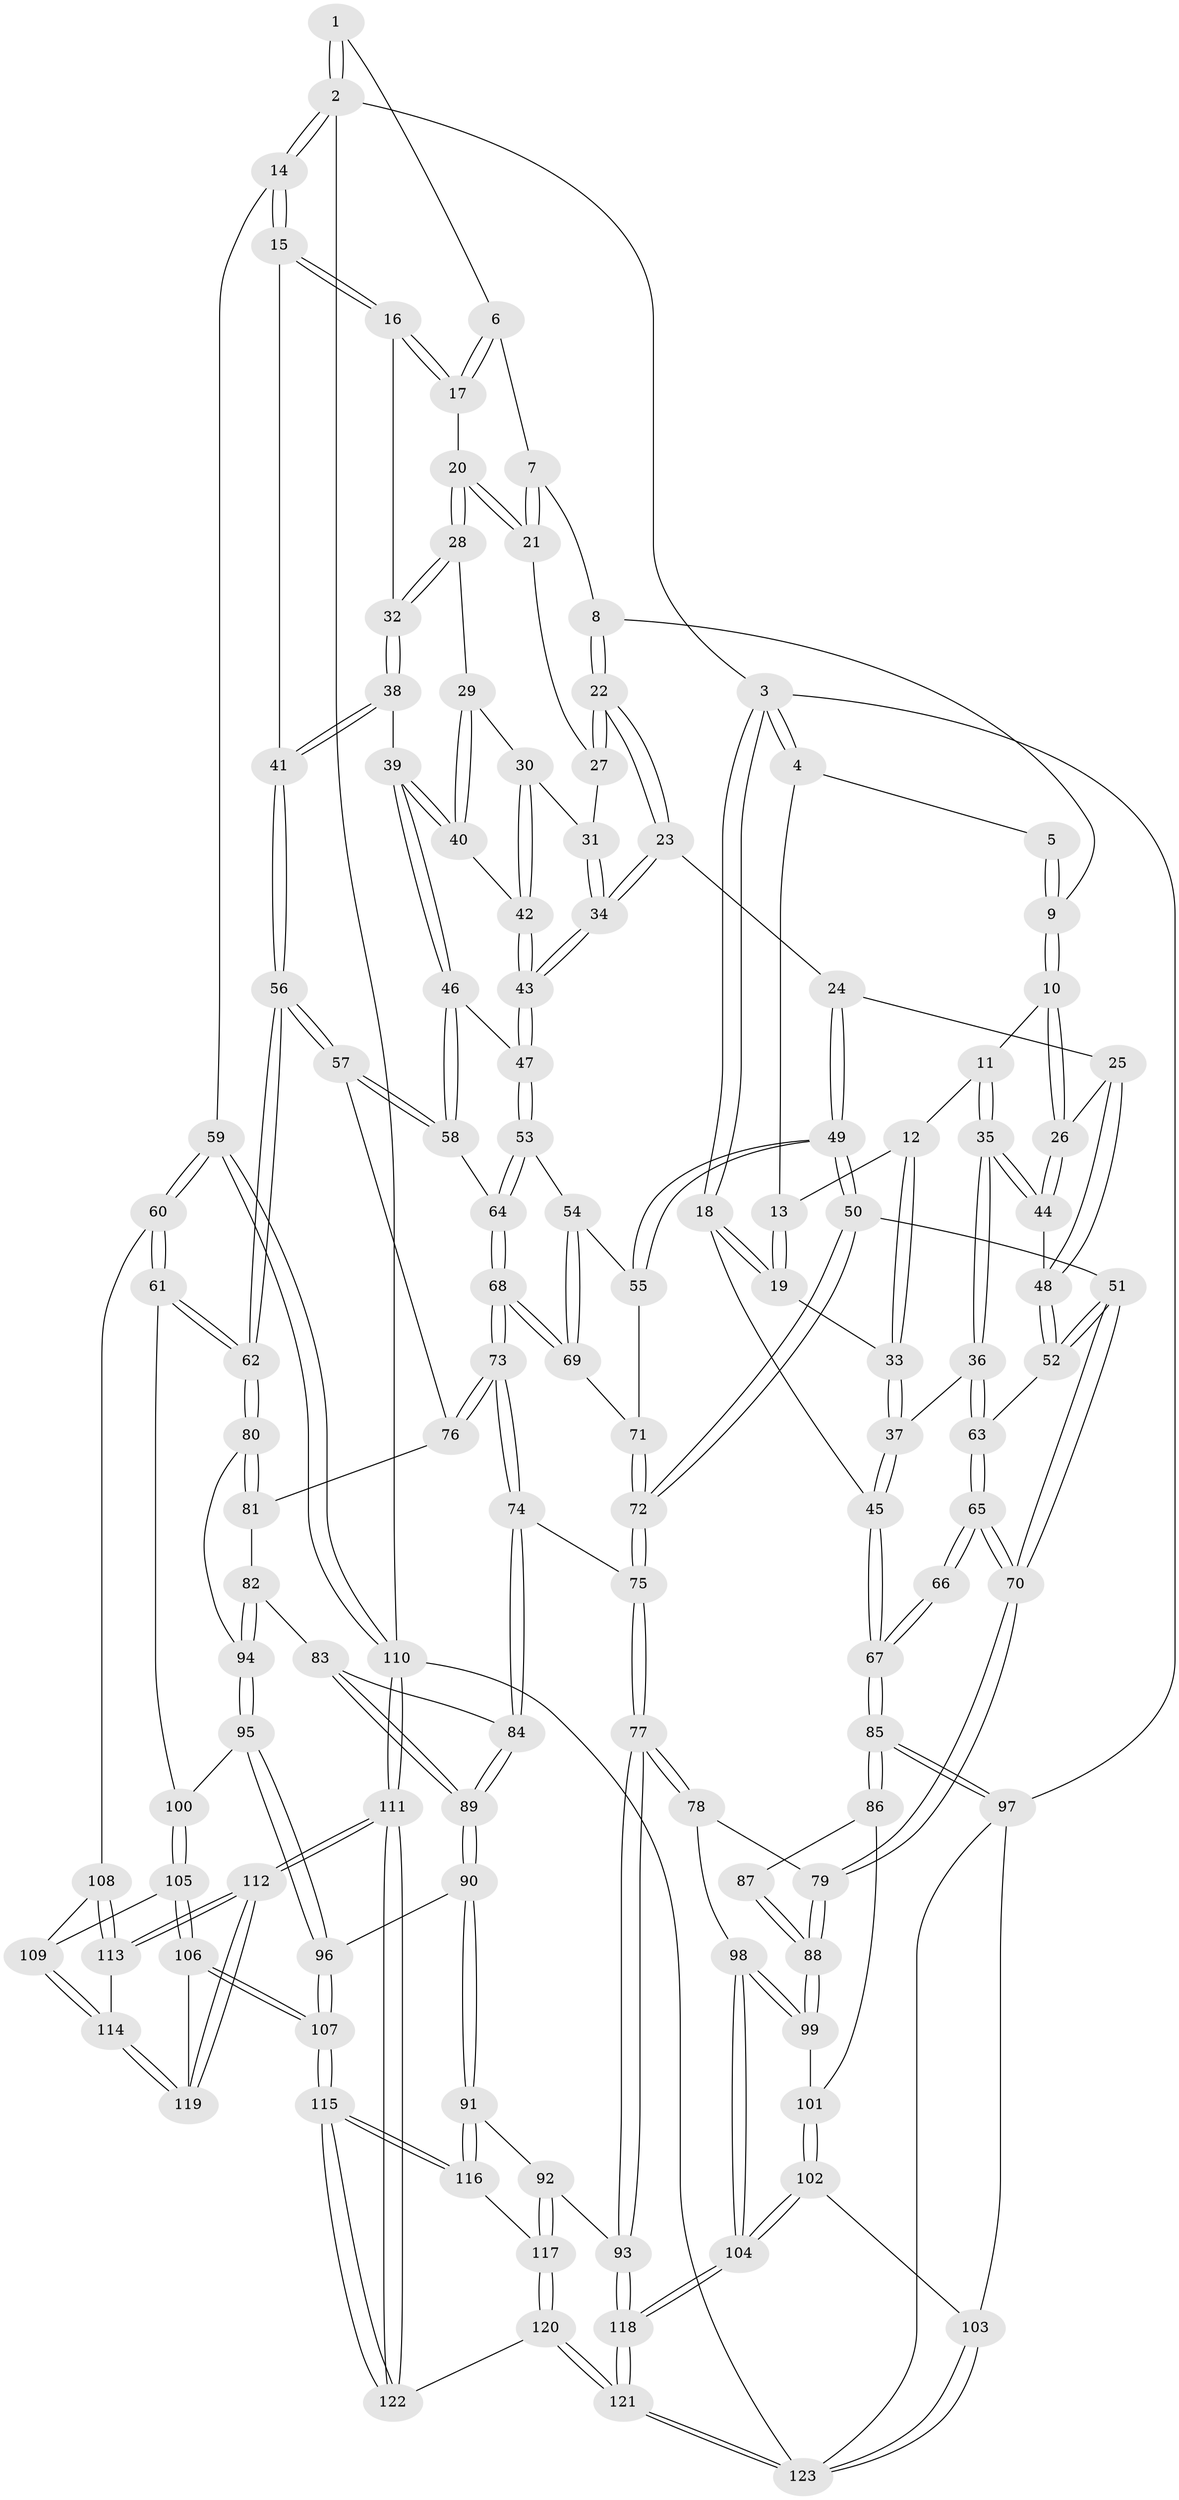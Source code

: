 // Generated by graph-tools (version 1.1) at 2025/11/02/27/25 16:11:54]
// undirected, 123 vertices, 304 edges
graph export_dot {
graph [start="1"]
  node [color=gray90,style=filled];
  1 [pos="+0.7264807592668686+0"];
  2 [pos="+1+0"];
  3 [pos="+0+0"];
  4 [pos="+0.2126123570731121+0"];
  5 [pos="+0.31365013146905113+0"];
  6 [pos="+0.723834648223956+0"];
  7 [pos="+0.6845282661826818+0.022943937476610242"];
  8 [pos="+0.51828065427506+0.10244616287565979"];
  9 [pos="+0.4649628493450941+0.08843454952010635"];
  10 [pos="+0.37233869787931845+0.18355187516702026"];
  11 [pos="+0.25216569984799597+0.13698866795830011"];
  12 [pos="+0.23081331917677303+0.11476658871237827"];
  13 [pos="+0.2017647225012083+0"];
  14 [pos="+1+0.10731686218823144"];
  15 [pos="+1+0.14655540900546404"];
  16 [pos="+0.9547099961891488+0.12912616553221154"];
  17 [pos="+0.9243449567325255+0.11028952366252767"];
  18 [pos="+0+0.21562447218401706"];
  19 [pos="+0+0.19491637939984788"];
  20 [pos="+0.7223834349423127+0.13758051437731128"];
  21 [pos="+0.710081966403336+0.11780417228726936"];
  22 [pos="+0.5512342896991123+0.21277674749122175"];
  23 [pos="+0.5372070414676214+0.29276091860737324"];
  24 [pos="+0.5158373783494012+0.29742918959289566"];
  25 [pos="+0.4552962527672175+0.2971130965991489"];
  26 [pos="+0.3822003289633369+0.2175977054995451"];
  27 [pos="+0.6171384774848317+0.18974215336623002"];
  28 [pos="+0.7354209139336702+0.17601125214843388"];
  29 [pos="+0.7344032852206372+0.17910951821087448"];
  30 [pos="+0.6875045195994085+0.22938104068899"];
  31 [pos="+0.6456269054396314+0.23132088635511325"];
  32 [pos="+0.8319123236208271+0.2111859854055603"];
  33 [pos="+0.0964923700354527+0.2245722924243062"];
  34 [pos="+0.5452724561263714+0.29732369752449433"];
  35 [pos="+0.22865312206713279+0.3507758290512477"];
  36 [pos="+0.2144480725297643+0.366613287282284"];
  37 [pos="+0.16565062108867284+0.35074521807499065"];
  38 [pos="+0.8527255209655202+0.320885413786547"];
  39 [pos="+0.7782530701878679+0.3347912679286088"];
  40 [pos="+0.7569538026136226+0.31038014912710366"];
  41 [pos="+0.876216756412898+0.3313971859247964"];
  42 [pos="+0.6673481516021067+0.2974127874693325"];
  43 [pos="+0.6003333915578694+0.3416721784008958"];
  44 [pos="+0.27111119199417627+0.3329589849602249"];
  45 [pos="+0+0.4899692892876109"];
  46 [pos="+0.765982417145724+0.35543412200278884"];
  47 [pos="+0.6011588421380271+0.3437364433887281"];
  48 [pos="+0.41541891530288066+0.3531075725108001"];
  49 [pos="+0.49003649748847294+0.4625961758594689"];
  50 [pos="+0.4178341298895404+0.5097403139343676"];
  51 [pos="+0.41120737637111326+0.5080282721420877"];
  52 [pos="+0.40924116295345303+0.39173136311804135"];
  53 [pos="+0.612133442719977+0.39352238040720566"];
  54 [pos="+0.5929234417105219+0.42974602145466995"];
  55 [pos="+0.5179829445641794+0.45661076685125435"];
  56 [pos="+0.9666648974528492+0.5513302710628035"];
  57 [pos="+0.7739137049297231+0.4960538794201328"];
  58 [pos="+0.7393458319314661+0.44204586726152734"];
  59 [pos="+1+0.5874852665437613"];
  60 [pos="+1+0.5918541278625998"];
  61 [pos="+1+0.5763922830703558"];
  62 [pos="+0.9878635454704031+0.568595351656369"];
  63 [pos="+0.22023414109432454+0.383157262694581"];
  64 [pos="+0.7130227837586625+0.4366690733238332"];
  65 [pos="+0.2589578785069665+0.5404887931180351"];
  66 [pos="+0.19629986116414727+0.5594205670438821"];
  67 [pos="+0+0.5054855038741972"];
  68 [pos="+0.6240346108952339+0.5203864030453085"];
  69 [pos="+0.6015178417878513+0.47445089099987986"];
  70 [pos="+0.2760745231299801+0.5495380023377947"];
  71 [pos="+0.556864278869126+0.507620844957952"];
  72 [pos="+0.5116977697907045+0.5995804093454664"];
  73 [pos="+0.6365820260369273+0.5864644263040413"];
  74 [pos="+0.5858693117612463+0.6234607767577454"];
  75 [pos="+0.5298268927948877+0.622814054165215"];
  76 [pos="+0.6722119026081653+0.5838396202785578"];
  77 [pos="+0.4259549533492131+0.7871329603681829"];
  78 [pos="+0.3122750060283766+0.6741634128616126"];
  79 [pos="+0.2970301033425276+0.638475039819231"];
  80 [pos="+0.9679901026129948+0.5789279578267043"];
  81 [pos="+0.7001693206477589+0.6119491672665676"];
  82 [pos="+0.758734071791438+0.6871295074710734"];
  83 [pos="+0.7576772514914082+0.6875094576513671"];
  84 [pos="+0.6256859962025033+0.700749261183932"];
  85 [pos="+0+0.6099409229579302"];
  86 [pos="+0.027802149660992086+0.7137554331368586"];
  87 [pos="+0.16978795371816685+0.6091008816579794"];
  88 [pos="+0.14314182206521328+0.7461274189025169"];
  89 [pos="+0.6355324081956789+0.7820688959633855"];
  90 [pos="+0.6344939816096171+0.7929079552432028"];
  91 [pos="+0.603916818422167+0.8076601991013914"];
  92 [pos="+0.5858129088273161+0.8106585552226816"];
  93 [pos="+0.42871915209092104+0.8052426918097781"];
  94 [pos="+0.7696377546841834+0.6912099183368853"];
  95 [pos="+0.7717664882878232+0.7270876618115675"];
  96 [pos="+0.6672701584259596+0.8099422652068436"];
  97 [pos="+0+0.9174057683207045"];
  98 [pos="+0.18667088419042582+0.8121237303673873"];
  99 [pos="+0.13513121587872925+0.7620313968450388"];
  100 [pos="+0.803081872920453+0.7962336925513988"];
  101 [pos="+0.07479419099870066+0.7533053929800411"];
  102 [pos="+0.03526382486171281+0.8765850872527998"];
  103 [pos="+0+0.9034987561652805"];
  104 [pos="+0.24052327416357416+0.9600875719061152"];
  105 [pos="+0.8095799111281281+0.8371731969680435"];
  106 [pos="+0.7778424032886915+0.8902616959473001"];
  107 [pos="+0.7581625174192558+0.8986229354338522"];
  108 [pos="+1+0.6670364792975756"];
  109 [pos="+0.8971271157983749+0.8107769564991123"];
  110 [pos="+1+1"];
  111 [pos="+1+1"];
  112 [pos="+1+1"];
  113 [pos="+0.954886272608739+0.8983017034647608"];
  114 [pos="+0.9378446453349985+0.8866768527470075"];
  115 [pos="+0.73402841245725+0.9400389400303658"];
  116 [pos="+0.6190802342733392+0.8983314704562468"];
  117 [pos="+0.5728391734289315+0.9428625625936944"];
  118 [pos="+0.3261130236865041+1"];
  119 [pos="+0.813951098714486+0.9087857093125493"];
  120 [pos="+0.42971207429569197+1"];
  121 [pos="+0.33950180721171985+1"];
  122 [pos="+0.6369120356050159+1"];
  123 [pos="+0.30818486974542714+1"];
  1 -- 2;
  1 -- 2;
  1 -- 6;
  2 -- 3;
  2 -- 14;
  2 -- 14;
  2 -- 110;
  3 -- 4;
  3 -- 4;
  3 -- 18;
  3 -- 18;
  3 -- 97;
  4 -- 5;
  4 -- 13;
  5 -- 9;
  5 -- 9;
  6 -- 7;
  6 -- 17;
  6 -- 17;
  7 -- 8;
  7 -- 21;
  7 -- 21;
  8 -- 9;
  8 -- 22;
  8 -- 22;
  9 -- 10;
  9 -- 10;
  10 -- 11;
  10 -- 26;
  10 -- 26;
  11 -- 12;
  11 -- 35;
  11 -- 35;
  12 -- 13;
  12 -- 33;
  12 -- 33;
  13 -- 19;
  13 -- 19;
  14 -- 15;
  14 -- 15;
  14 -- 59;
  15 -- 16;
  15 -- 16;
  15 -- 41;
  16 -- 17;
  16 -- 17;
  16 -- 32;
  17 -- 20;
  18 -- 19;
  18 -- 19;
  18 -- 45;
  19 -- 33;
  20 -- 21;
  20 -- 21;
  20 -- 28;
  20 -- 28;
  21 -- 27;
  22 -- 23;
  22 -- 23;
  22 -- 27;
  22 -- 27;
  23 -- 24;
  23 -- 34;
  23 -- 34;
  24 -- 25;
  24 -- 49;
  24 -- 49;
  25 -- 26;
  25 -- 48;
  25 -- 48;
  26 -- 44;
  26 -- 44;
  27 -- 31;
  28 -- 29;
  28 -- 32;
  28 -- 32;
  29 -- 30;
  29 -- 40;
  29 -- 40;
  30 -- 31;
  30 -- 42;
  30 -- 42;
  31 -- 34;
  31 -- 34;
  32 -- 38;
  32 -- 38;
  33 -- 37;
  33 -- 37;
  34 -- 43;
  34 -- 43;
  35 -- 36;
  35 -- 36;
  35 -- 44;
  35 -- 44;
  36 -- 37;
  36 -- 63;
  36 -- 63;
  37 -- 45;
  37 -- 45;
  38 -- 39;
  38 -- 41;
  38 -- 41;
  39 -- 40;
  39 -- 40;
  39 -- 46;
  39 -- 46;
  40 -- 42;
  41 -- 56;
  41 -- 56;
  42 -- 43;
  42 -- 43;
  43 -- 47;
  43 -- 47;
  44 -- 48;
  45 -- 67;
  45 -- 67;
  46 -- 47;
  46 -- 58;
  46 -- 58;
  47 -- 53;
  47 -- 53;
  48 -- 52;
  48 -- 52;
  49 -- 50;
  49 -- 50;
  49 -- 55;
  49 -- 55;
  50 -- 51;
  50 -- 72;
  50 -- 72;
  51 -- 52;
  51 -- 52;
  51 -- 70;
  51 -- 70;
  52 -- 63;
  53 -- 54;
  53 -- 64;
  53 -- 64;
  54 -- 55;
  54 -- 69;
  54 -- 69;
  55 -- 71;
  56 -- 57;
  56 -- 57;
  56 -- 62;
  56 -- 62;
  57 -- 58;
  57 -- 58;
  57 -- 76;
  58 -- 64;
  59 -- 60;
  59 -- 60;
  59 -- 110;
  59 -- 110;
  60 -- 61;
  60 -- 61;
  60 -- 108;
  61 -- 62;
  61 -- 62;
  61 -- 100;
  62 -- 80;
  62 -- 80;
  63 -- 65;
  63 -- 65;
  64 -- 68;
  64 -- 68;
  65 -- 66;
  65 -- 66;
  65 -- 70;
  65 -- 70;
  66 -- 67;
  66 -- 67;
  67 -- 85;
  67 -- 85;
  68 -- 69;
  68 -- 69;
  68 -- 73;
  68 -- 73;
  69 -- 71;
  70 -- 79;
  70 -- 79;
  71 -- 72;
  71 -- 72;
  72 -- 75;
  72 -- 75;
  73 -- 74;
  73 -- 74;
  73 -- 76;
  73 -- 76;
  74 -- 75;
  74 -- 84;
  74 -- 84;
  75 -- 77;
  75 -- 77;
  76 -- 81;
  77 -- 78;
  77 -- 78;
  77 -- 93;
  77 -- 93;
  78 -- 79;
  78 -- 98;
  79 -- 88;
  79 -- 88;
  80 -- 81;
  80 -- 81;
  80 -- 94;
  81 -- 82;
  82 -- 83;
  82 -- 94;
  82 -- 94;
  83 -- 84;
  83 -- 89;
  83 -- 89;
  84 -- 89;
  84 -- 89;
  85 -- 86;
  85 -- 86;
  85 -- 97;
  85 -- 97;
  86 -- 87;
  86 -- 101;
  87 -- 88;
  87 -- 88;
  88 -- 99;
  88 -- 99;
  89 -- 90;
  89 -- 90;
  90 -- 91;
  90 -- 91;
  90 -- 96;
  91 -- 92;
  91 -- 116;
  91 -- 116;
  92 -- 93;
  92 -- 117;
  92 -- 117;
  93 -- 118;
  93 -- 118;
  94 -- 95;
  94 -- 95;
  95 -- 96;
  95 -- 96;
  95 -- 100;
  96 -- 107;
  96 -- 107;
  97 -- 103;
  97 -- 123;
  98 -- 99;
  98 -- 99;
  98 -- 104;
  98 -- 104;
  99 -- 101;
  100 -- 105;
  100 -- 105;
  101 -- 102;
  101 -- 102;
  102 -- 103;
  102 -- 104;
  102 -- 104;
  103 -- 123;
  103 -- 123;
  104 -- 118;
  104 -- 118;
  105 -- 106;
  105 -- 106;
  105 -- 109;
  106 -- 107;
  106 -- 107;
  106 -- 119;
  107 -- 115;
  107 -- 115;
  108 -- 109;
  108 -- 113;
  108 -- 113;
  109 -- 114;
  109 -- 114;
  110 -- 111;
  110 -- 111;
  110 -- 123;
  111 -- 112;
  111 -- 112;
  111 -- 122;
  111 -- 122;
  112 -- 113;
  112 -- 113;
  112 -- 119;
  112 -- 119;
  113 -- 114;
  114 -- 119;
  114 -- 119;
  115 -- 116;
  115 -- 116;
  115 -- 122;
  115 -- 122;
  116 -- 117;
  117 -- 120;
  117 -- 120;
  118 -- 121;
  118 -- 121;
  120 -- 121;
  120 -- 121;
  120 -- 122;
  121 -- 123;
  121 -- 123;
}
